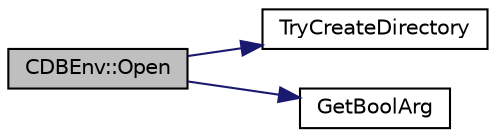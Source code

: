 digraph "CDBEnv::Open"
{
  edge [fontname="Helvetica",fontsize="10",labelfontname="Helvetica",labelfontsize="10"];
  node [fontname="Helvetica",fontsize="10",shape=record];
  rankdir="LR";
  Node59 [label="CDBEnv::Open",height=0.2,width=0.4,color="black", fillcolor="grey75", style="filled", fontcolor="black"];
  Node59 -> Node60 [color="midnightblue",fontsize="10",style="solid",fontname="Helvetica"];
  Node60 [label="TryCreateDirectory",height=0.2,width=0.4,color="black", fillcolor="white", style="filled",URL="$util_8cpp.html#a4458ca67cacd593b21c8e1386d192064",tooltip="Ignores exceptions thrown by Boost&#39;s create_directory if the requested directory exists. "];
  Node59 -> Node61 [color="midnightblue",fontsize="10",style="solid",fontname="Helvetica"];
  Node61 [label="GetBoolArg",height=0.2,width=0.4,color="black", fillcolor="white", style="filled",URL="$util_8cpp.html#a64d956f1dda7f9a80ab5d594532b906d",tooltip="Return boolean argument or default value. "];
}
